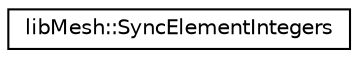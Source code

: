 digraph "类继承关系图"
{
 // INTERACTIVE_SVG=YES
  edge [fontname="Helvetica",fontsize="10",labelfontname="Helvetica",labelfontsize="10"];
  node [fontname="Helvetica",fontsize="10",shape=record];
  rankdir="LR";
  Node1 [label="libMesh::SyncElementIntegers",height=0.2,width=0.4,color="black", fillcolor="white", style="filled",URL="$structlibMesh_1_1SyncElementIntegers.html"];
}
